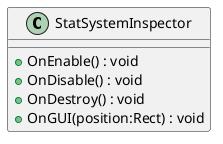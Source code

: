 @startuml
class StatSystemInspector {
    + OnEnable() : void
    + OnDisable() : void
    + OnDestroy() : void
    + OnGUI(position:Rect) : void
}
@enduml
